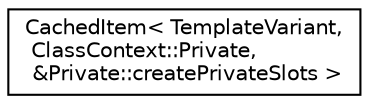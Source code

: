 digraph "Graphical Class Hierarchy"
{
 // LATEX_PDF_SIZE
  edge [fontname="Helvetica",fontsize="10",labelfontname="Helvetica",labelfontsize="10"];
  node [fontname="Helvetica",fontsize="10",shape=record];
  rankdir="LR";
  Node0 [label="CachedItem\< TemplateVariant,\l ClassContext::Private,\l &Private::createPrivateSlots \>",height=0.2,width=0.4,color="black", fillcolor="white", style="filled",URL="$classCachedItem.html",tooltip=" "];
}
